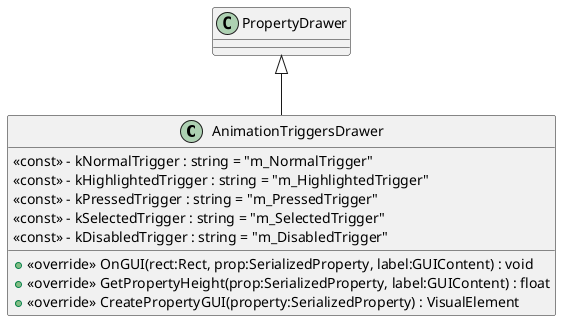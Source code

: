 @startuml
class AnimationTriggersDrawer {
    <<const>> - kNormalTrigger : string = "m_NormalTrigger"
    <<const>> - kHighlightedTrigger : string = "m_HighlightedTrigger"
    <<const>> - kPressedTrigger : string = "m_PressedTrigger"
    <<const>> - kSelectedTrigger : string = "m_SelectedTrigger"
    <<const>> - kDisabledTrigger : string = "m_DisabledTrigger"
    + <<override>> OnGUI(rect:Rect, prop:SerializedProperty, label:GUIContent) : void
    + <<override>> GetPropertyHeight(prop:SerializedProperty, label:GUIContent) : float
    + <<override>> CreatePropertyGUI(property:SerializedProperty) : VisualElement
}
PropertyDrawer <|-- AnimationTriggersDrawer
@enduml
